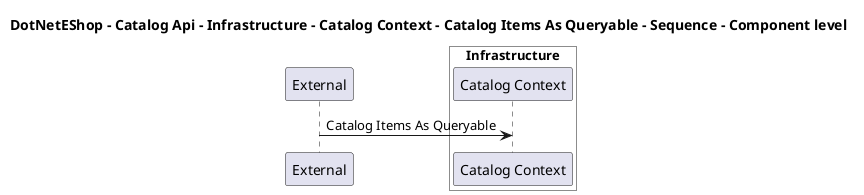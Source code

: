 @startuml

title DotNetEShop - Catalog Api - Infrastructure - Catalog Context - Catalog Items As Queryable - Sequence - Component level

participant "External" as C4InterFlow.SoftwareSystems.ExternalSystem

box "Catalog Api" #White
    
box "Infrastructure" #White
    participant "Catalog Context" as DotNetEShop.SoftwareSystems.CatalogApi.Containers.Infrastructure.Components.CatalogContext
end box

end box


C4InterFlow.SoftwareSystems.ExternalSystem -> DotNetEShop.SoftwareSystems.CatalogApi.Containers.Infrastructure.Components.CatalogContext : Catalog Items As Queryable


@enduml
